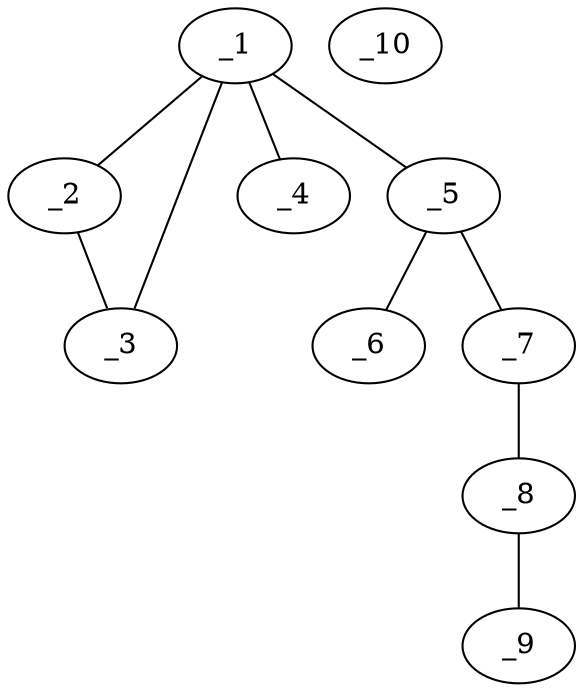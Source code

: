 graph molid677920 {
	_1	 [charge=0,
		chem=1,
		symbol="C  ",
		x="2.866",
		y="-0.433"];
	_2	 [charge=0,
		chem=1,
		symbol="C  ",
		x=2,
		y="-0.933"];
	_1 -- _2	 [valence=1];
	_3	 [charge=0,
		chem=1,
		symbol="C  ",
		x=2,
		y="0.067"];
	_1 -- _3	 [valence=1];
	_4	 [charge=0,
		chem=4,
		symbol="N  ",
		x="3.366",
		y="-1.299"];
	_1 -- _4	 [valence=1];
	_5	 [charge=0,
		chem=1,
		symbol="C  ",
		x="3.366",
		y="0.433"];
	_1 -- _5	 [valence=1];
	_2 -- _3	 [valence=1];
	_6	 [charge=0,
		chem=2,
		symbol="O  ",
		x="2.866",
		y="1.299"];
	_5 -- _6	 [valence=2];
	_7	 [charge=0,
		chem=2,
		symbol="O  ",
		x="4.366",
		y="0.433"];
	_5 -- _7	 [valence=1];
	_8	 [charge=0,
		chem=1,
		symbol="C  ",
		x="4.866",
		y="1.299"];
	_7 -- _8	 [valence=1];
	_9	 [charge=0,
		chem=1,
		symbol="C  ",
		x="5.866",
		y="1.299"];
	_8 -- _9	 [valence=1];
	_10	 [charge=0,
		chem=7,
		symbol="Cl ",
		x="7.866",
		y=0];
}
